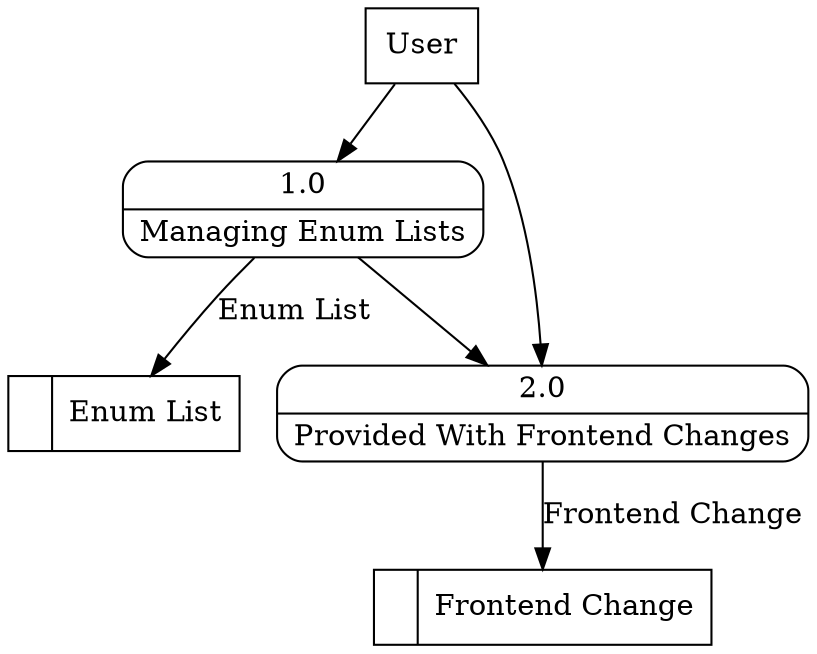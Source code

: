 digraph dfd2{ 
node[shape=record]
200 [label="<f0>  |<f1> Frontend Change " ];
201 [label="<f0>  |<f1> Enum List " ];
202 [label="User" shape=box];
203 [label="{<f0> 1.0|<f1> Managing Enum Lists }" shape=Mrecord];
204 [label="{<f0> 2.0|<f1> Provided With Frontend Changes }" shape=Mrecord];
202 -> 203
202 -> 204
203 -> 204
203 -> 201 [label="Enum List"]
204 -> 200 [label="Frontend Change"]
}